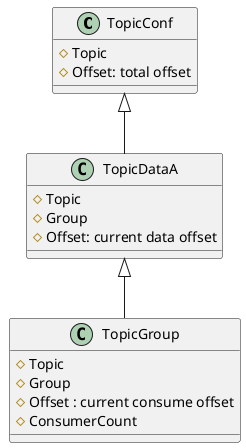 @startuml

class TopicConf {
' -Topic
 #Topic
 #Offset: total offset
' ~method1()
' +method2()
}

class TopicGroup {
 #Topic
 #Group
 #Offset : current consume offset
 #ConsumerCount
}

class TopicDataA {
 #Topic
 #Group
 #Offset: current data offset
' #ConsumerCount
}

TopicConf <|-- TopicDataA
TopicDataA <|-- TopicGroup

@enduml
